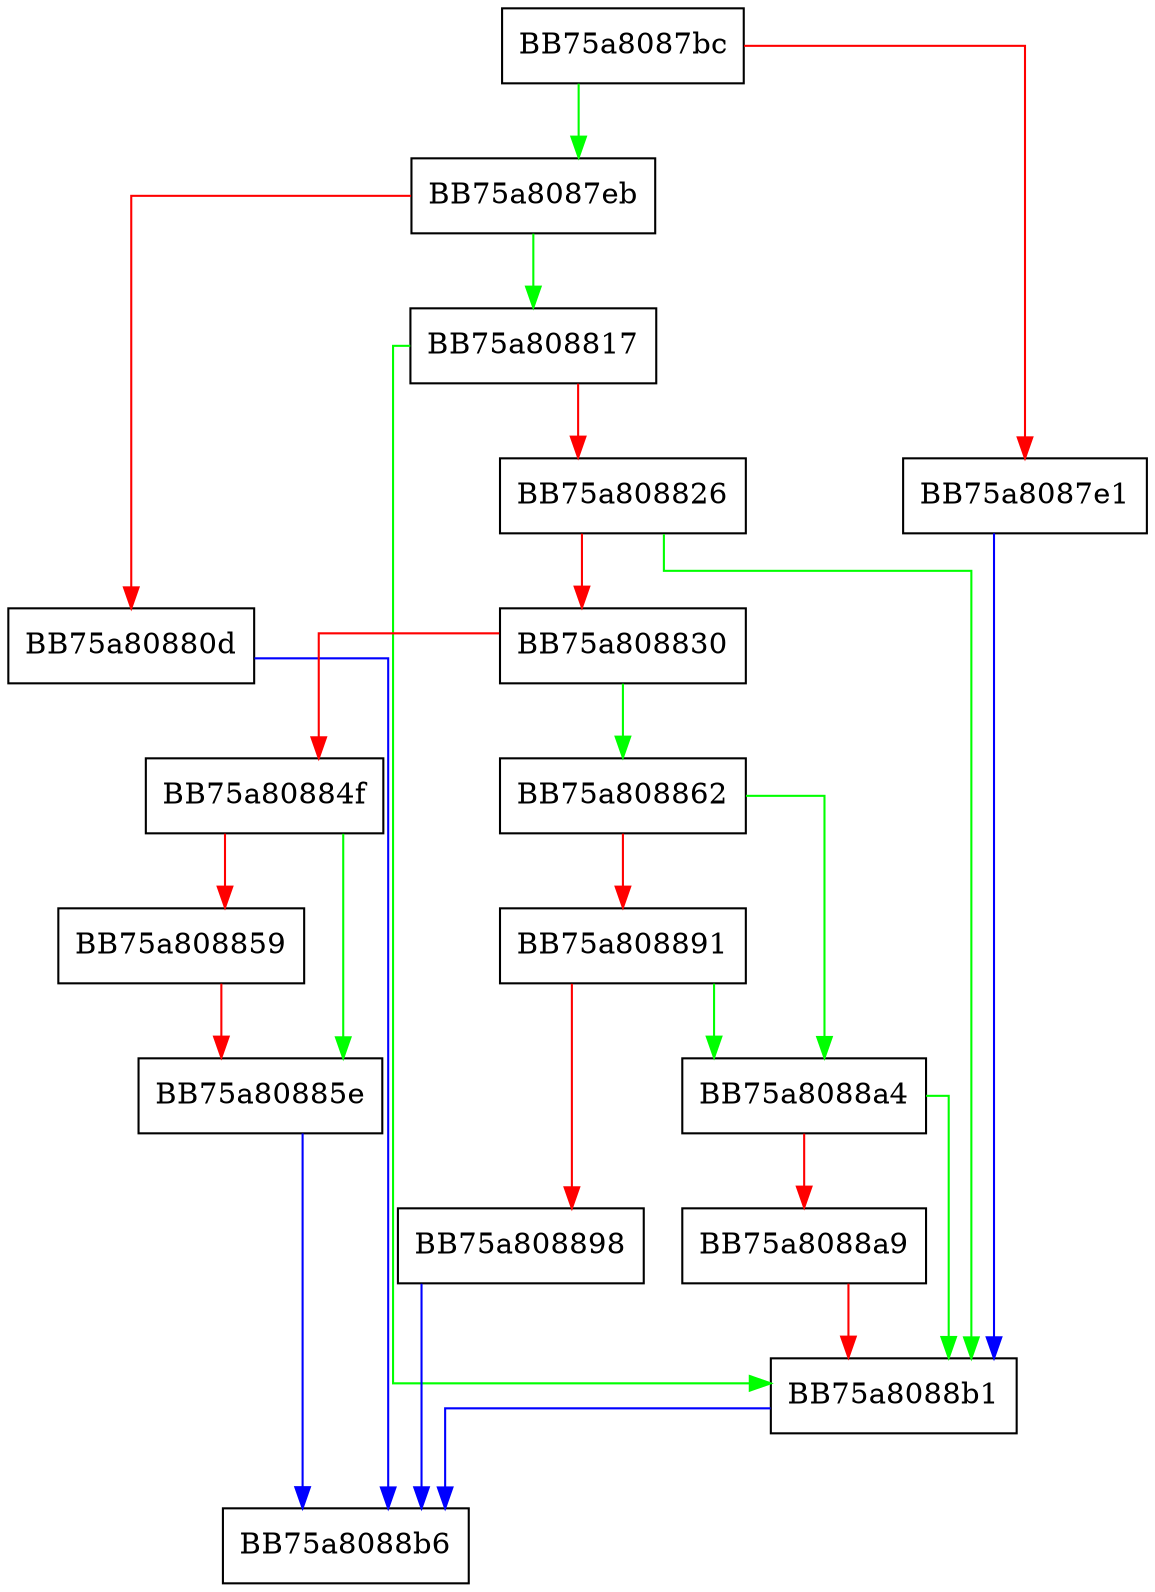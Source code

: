 digraph GetGenStreamExternGuid {
  node [shape="box"];
  graph [splines=ortho];
  BB75a8087bc -> BB75a8087eb [color="green"];
  BB75a8087bc -> BB75a8087e1 [color="red"];
  BB75a8087e1 -> BB75a8088b1 [color="blue"];
  BB75a8087eb -> BB75a808817 [color="green"];
  BB75a8087eb -> BB75a80880d [color="red"];
  BB75a80880d -> BB75a8088b6 [color="blue"];
  BB75a808817 -> BB75a8088b1 [color="green"];
  BB75a808817 -> BB75a808826 [color="red"];
  BB75a808826 -> BB75a8088b1 [color="green"];
  BB75a808826 -> BB75a808830 [color="red"];
  BB75a808830 -> BB75a808862 [color="green"];
  BB75a808830 -> BB75a80884f [color="red"];
  BB75a80884f -> BB75a80885e [color="green"];
  BB75a80884f -> BB75a808859 [color="red"];
  BB75a808859 -> BB75a80885e [color="red"];
  BB75a80885e -> BB75a8088b6 [color="blue"];
  BB75a808862 -> BB75a8088a4 [color="green"];
  BB75a808862 -> BB75a808891 [color="red"];
  BB75a808891 -> BB75a8088a4 [color="green"];
  BB75a808891 -> BB75a808898 [color="red"];
  BB75a808898 -> BB75a8088b6 [color="blue"];
  BB75a8088a4 -> BB75a8088b1 [color="green"];
  BB75a8088a4 -> BB75a8088a9 [color="red"];
  BB75a8088a9 -> BB75a8088b1 [color="red"];
  BB75a8088b1 -> BB75a8088b6 [color="blue"];
}